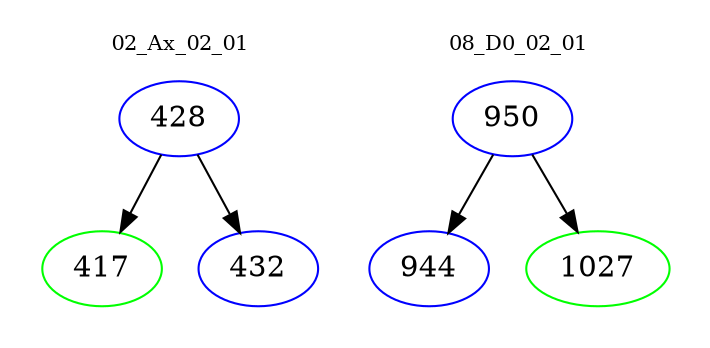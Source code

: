 digraph{
subgraph cluster_0 {
color = white
label = "02_Ax_02_01";
fontsize=10;
T0_428 [label="428", color="blue"]
T0_428 -> T0_417 [color="black"]
T0_417 [label="417", color="green"]
T0_428 -> T0_432 [color="black"]
T0_432 [label="432", color="blue"]
}
subgraph cluster_1 {
color = white
label = "08_D0_02_01";
fontsize=10;
T1_950 [label="950", color="blue"]
T1_950 -> T1_944 [color="black"]
T1_944 [label="944", color="blue"]
T1_950 -> T1_1027 [color="black"]
T1_1027 [label="1027", color="green"]
}
}
